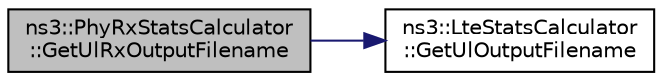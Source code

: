digraph "ns3::PhyRxStatsCalculator::GetUlRxOutputFilename"
{
 // LATEX_PDF_SIZE
  edge [fontname="Helvetica",fontsize="10",labelfontname="Helvetica",labelfontsize="10"];
  node [fontname="Helvetica",fontsize="10",shape=record];
  rankdir="LR";
  Node1 [label="ns3::PhyRxStatsCalculator\l::GetUlRxOutputFilename",height=0.2,width=0.4,color="black", fillcolor="grey75", style="filled", fontcolor="black",tooltip="Get the name of the file where the UL RX PHY statistics will be stored."];
  Node1 -> Node2 [color="midnightblue",fontsize="10",style="solid",fontname="Helvetica"];
  Node2 [label="ns3::LteStatsCalculator\l::GetUlOutputFilename",height=0.2,width=0.4,color="black", fillcolor="white", style="filled",URL="$classns3_1_1_lte_stats_calculator.html#a8091b8aee336d1c4745de3e422b46e40",tooltip="Get the name of the file where the uplink statistics will be stored."];
}
